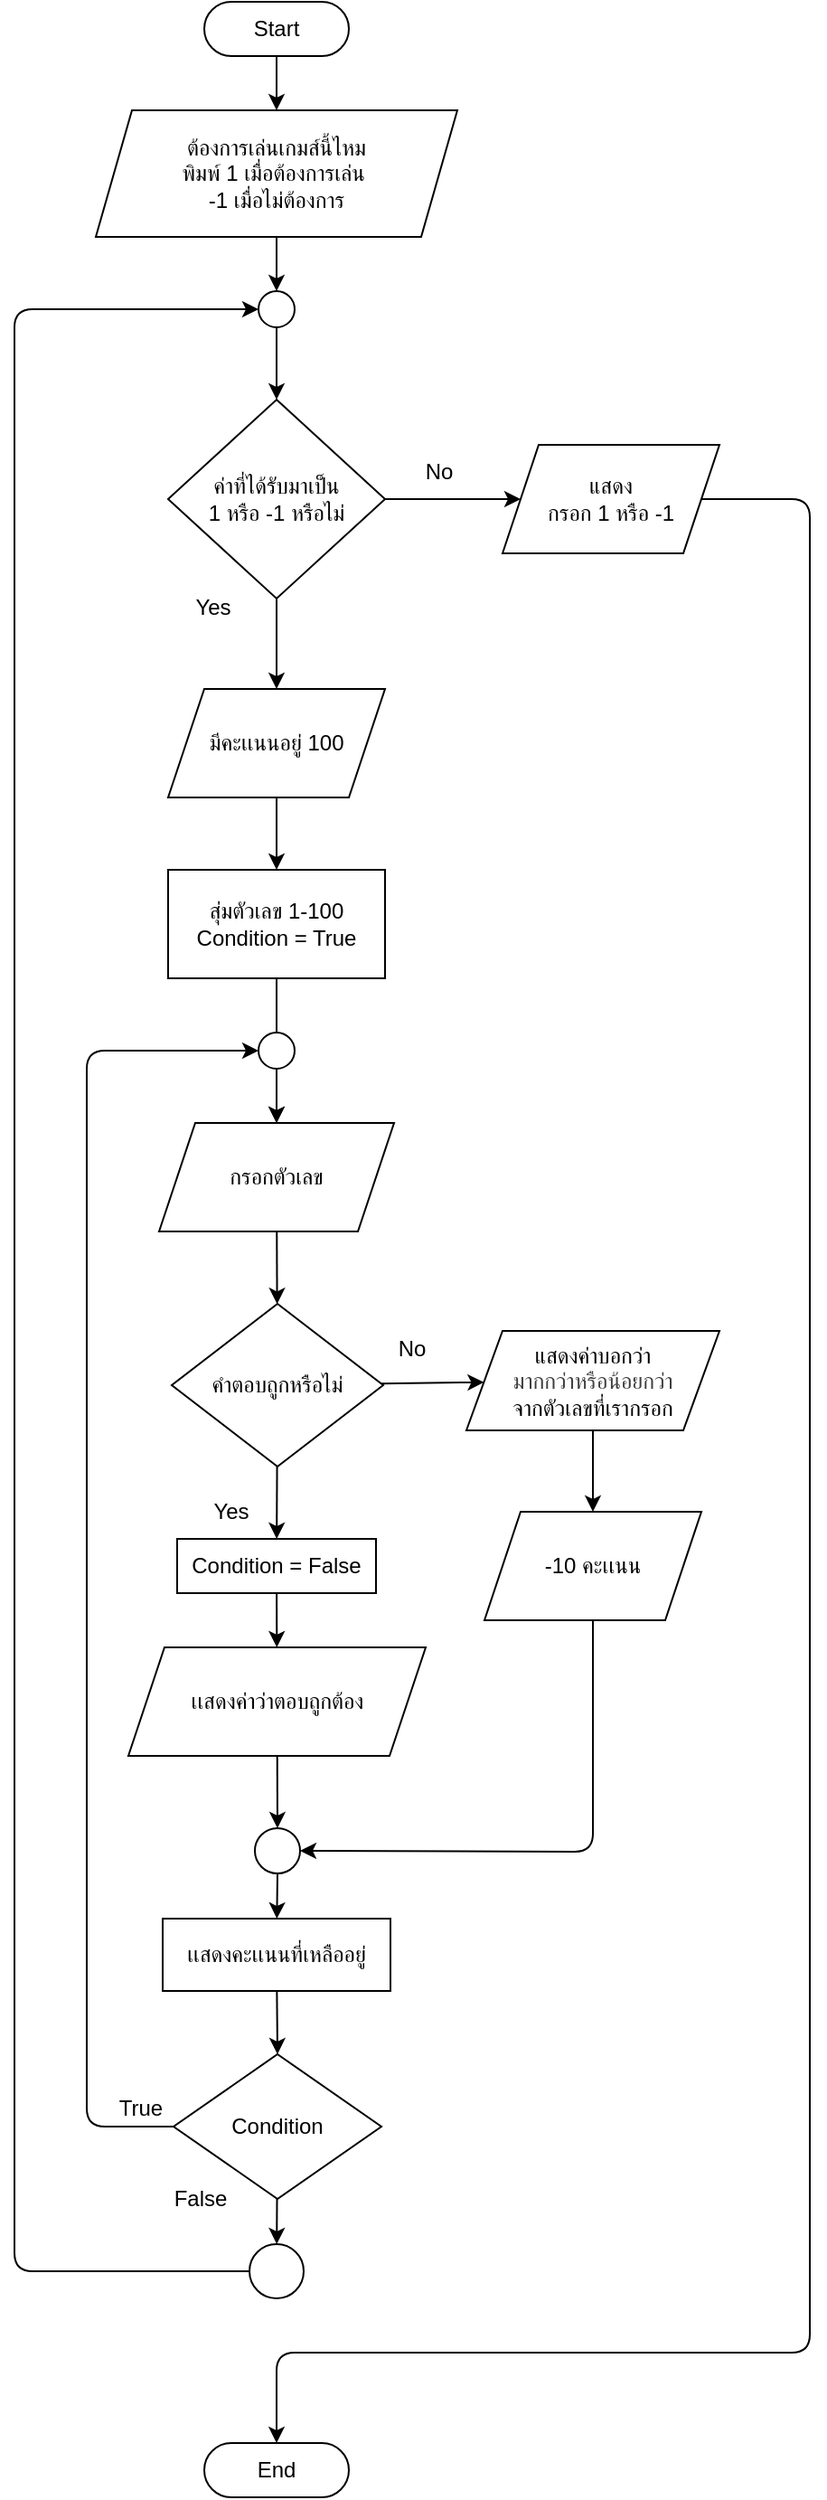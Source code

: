 <mxfile>
    <diagram id="SdoZF-Y5aBl26it-bRjy" name="Page-1">
        <mxGraphModel dx="473" dy="273" grid="1" gridSize="10" guides="1" tooltips="1" connect="1" arrows="1" fold="1" page="1" pageScale="1" pageWidth="850" pageHeight="1100" math="0" shadow="0">
            <root>
                <mxCell id="0"/>
                <mxCell id="1" parent="0"/>
                <mxCell id="9" value="" style="edgeStyle=none;html=1;" parent="1" source="2" target="4" edge="1">
                    <mxGeometry relative="1" as="geometry"/>
                </mxCell>
                <mxCell id="2" value="Start" style="html=1;dashed=0;whiteSpace=wrap;shape=mxgraph.dfd.start" parent="1" vertex="1">
                    <mxGeometry x="385" y="20" width="80" height="30" as="geometry"/>
                </mxCell>
                <mxCell id="3" value="End" style="html=1;dashed=0;whiteSpace=wrap;shape=mxgraph.dfd.start" parent="1" vertex="1">
                    <mxGeometry x="385" y="1370" width="80" height="30" as="geometry"/>
                </mxCell>
                <mxCell id="51" value="" style="edgeStyle=none;html=1;" edge="1" parent="1" source="4" target="49">
                    <mxGeometry relative="1" as="geometry"/>
                </mxCell>
                <mxCell id="4" value="ต้องการเล่นเกมส์นี้ไหม&lt;div&gt;พิมพ์ 1 เมื่อต้องการเล่น&amp;nbsp;&lt;/div&gt;&lt;div&gt;-1 เมื่อไม่ต้องการ&lt;/div&gt;" style="shape=parallelogram;perimeter=parallelogramPerimeter;whiteSpace=wrap;html=1;fixedSize=1;" parent="1" vertex="1">
                    <mxGeometry x="325" y="80" width="200" height="70" as="geometry"/>
                </mxCell>
                <mxCell id="7" value="" style="edgeStyle=none;html=1;" parent="1" source="5" target="6" edge="1">
                    <mxGeometry relative="1" as="geometry"/>
                </mxCell>
                <mxCell id="11" value="" style="edgeStyle=none;html=1;" parent="1" source="5" target="10" edge="1">
                    <mxGeometry relative="1" as="geometry"/>
                </mxCell>
                <mxCell id="5" value="ค่าที่ได้รับมาเป็น&lt;div&gt;1 หรือ -1 หรือไม่&lt;/div&gt;" style="rhombus;whiteSpace=wrap;html=1;" parent="1" vertex="1">
                    <mxGeometry x="365" y="240" width="120" height="110" as="geometry"/>
                </mxCell>
                <mxCell id="54" style="edgeStyle=none;html=1;entryX=0.5;entryY=0.5;entryDx=0;entryDy=-15;entryPerimeter=0;" edge="1" parent="1" source="6" target="3">
                    <mxGeometry relative="1" as="geometry">
                        <mxPoint x="435" y="1280" as="targetPoint"/>
                        <Array as="points">
                            <mxPoint x="720" y="295"/>
                            <mxPoint x="720" y="840"/>
                            <mxPoint x="720" y="1320"/>
                            <mxPoint x="580" y="1320"/>
                            <mxPoint x="425" y="1320"/>
                        </Array>
                    </mxGeometry>
                </mxCell>
                <mxCell id="6" value="แสดง&lt;div&gt;กรอก 1 หรือ -1&lt;/div&gt;" style="shape=parallelogram;perimeter=parallelogramPerimeter;whiteSpace=wrap;html=1;fixedSize=1;" parent="1" vertex="1">
                    <mxGeometry x="550" y="265" width="120" height="60" as="geometry"/>
                </mxCell>
                <mxCell id="18" value="" style="edgeStyle=none;html=1;" edge="1" parent="1" source="10" target="14">
                    <mxGeometry relative="1" as="geometry"/>
                </mxCell>
                <mxCell id="10" value="มีคะเเนนอยู่ 100" style="shape=parallelogram;perimeter=parallelogramPerimeter;whiteSpace=wrap;html=1;fixedSize=1;" parent="1" vertex="1">
                    <mxGeometry x="365" y="400" width="120" height="60" as="geometry"/>
                </mxCell>
                <mxCell id="12" value="No" style="text;html=1;align=center;verticalAlign=middle;whiteSpace=wrap;rounded=0;" parent="1" vertex="1">
                    <mxGeometry x="485" y="265" width="60" height="30" as="geometry"/>
                </mxCell>
                <mxCell id="13" value="Yes" style="text;html=1;align=center;verticalAlign=middle;whiteSpace=wrap;rounded=0;" parent="1" vertex="1">
                    <mxGeometry x="360" y="340" width="60" height="30" as="geometry"/>
                </mxCell>
                <mxCell id="25" value="" style="edgeStyle=none;html=1;" edge="1" parent="1" source="14" target="20">
                    <mxGeometry relative="1" as="geometry"/>
                </mxCell>
                <mxCell id="14" value="สุ่มตัวเลข 1-100&lt;div&gt;Condition = True&lt;/div&gt;" style="rounded=0;whiteSpace=wrap;html=1;" parent="1" vertex="1">
                    <mxGeometry x="365" y="500" width="120" height="60" as="geometry"/>
                </mxCell>
                <mxCell id="26" style="edgeStyle=none;html=1;entryX=0;entryY=0.5;entryDx=0;entryDy=0;" edge="1" parent="1" source="15" target="19">
                    <mxGeometry relative="1" as="geometry">
                        <Array as="points">
                            <mxPoint x="320" y="1195"/>
                            <mxPoint x="320" y="880"/>
                            <mxPoint x="320" y="720"/>
                            <mxPoint x="320" y="600"/>
                        </Array>
                    </mxGeometry>
                </mxCell>
                <mxCell id="68" value="" style="edgeStyle=none;html=1;" edge="1" parent="1" source="15" target="60">
                    <mxGeometry relative="1" as="geometry"/>
                </mxCell>
                <mxCell id="15" value="Condition" style="rhombus;whiteSpace=wrap;html=1;" vertex="1" parent="1">
                    <mxGeometry x="368" y="1155" width="115" height="80" as="geometry"/>
                </mxCell>
                <mxCell id="17" value="False" style="text;html=1;align=center;verticalAlign=middle;whiteSpace=wrap;rounded=0;rotation=0;" vertex="1" parent="1">
                    <mxGeometry x="353" y="1220" width="60" height="30" as="geometry"/>
                </mxCell>
                <mxCell id="24" value="" style="edgeStyle=none;html=1;" edge="1" parent="1" source="19" target="20">
                    <mxGeometry relative="1" as="geometry"/>
                </mxCell>
                <mxCell id="19" value="" style="ellipse;whiteSpace=wrap;html=1;aspect=fixed;" vertex="1" parent="1">
                    <mxGeometry x="415" y="590" width="20" height="20" as="geometry"/>
                </mxCell>
                <mxCell id="31" value="" style="edgeStyle=none;html=1;" edge="1" parent="1" source="20" target="29">
                    <mxGeometry relative="1" as="geometry"/>
                </mxCell>
                <mxCell id="20" value="กรอกตัวเลข" style="shape=parallelogram;perimeter=parallelogramPerimeter;whiteSpace=wrap;html=1;fixedSize=1;" vertex="1" parent="1">
                    <mxGeometry x="360" y="640" width="130" height="60" as="geometry"/>
                </mxCell>
                <mxCell id="38" value="" style="edgeStyle=none;html=1;" edge="1" parent="1" source="21" target="36">
                    <mxGeometry relative="1" as="geometry"/>
                </mxCell>
                <mxCell id="21" value="แสดงค่าบอกว่า&lt;div&gt;&lt;span style=&quot;color: rgb(63, 63, 63); background-color: transparent;&quot;&gt;มากกว่าหรือน้อยกว่า&lt;/span&gt;&lt;div&gt;&lt;div&gt;จากตัวเลขที่เรากรอก&lt;/div&gt;&lt;/div&gt;&lt;/div&gt;" style="shape=parallelogram;perimeter=parallelogramPerimeter;whiteSpace=wrap;html=1;fixedSize=1;" vertex="1" parent="1">
                    <mxGeometry x="530" y="755" width="140" height="55" as="geometry"/>
                </mxCell>
                <mxCell id="27" value="True" style="text;html=1;align=center;verticalAlign=middle;whiteSpace=wrap;rounded=0;" vertex="1" parent="1">
                    <mxGeometry x="320" y="1170" width="60" height="30" as="geometry"/>
                </mxCell>
                <mxCell id="62" value="" style="edgeStyle=none;html=1;" edge="1" parent="1" source="28" target="39">
                    <mxGeometry relative="1" as="geometry"/>
                </mxCell>
                <mxCell id="28" value="&lt;div&gt;เเสดงค่าว่าตอบถูกต้อง&lt;/div&gt;" style="shape=parallelogram;perimeter=parallelogramPerimeter;whiteSpace=wrap;html=1;fixedSize=1;" vertex="1" parent="1">
                    <mxGeometry x="343" y="930" width="164.5" height="60" as="geometry"/>
                </mxCell>
                <mxCell id="35" value="" style="edgeStyle=none;html=1;" edge="1" parent="1" source="29" target="34">
                    <mxGeometry relative="1" as="geometry"/>
                </mxCell>
                <mxCell id="37" value="" style="edgeStyle=none;html=1;" edge="1" parent="1" source="29" target="21">
                    <mxGeometry relative="1" as="geometry"/>
                </mxCell>
                <mxCell id="29" value="คำตอบถูกหรือไม่" style="rhombus;whiteSpace=wrap;html=1;" vertex="1" parent="1">
                    <mxGeometry x="367" y="740" width="117" height="90" as="geometry"/>
                </mxCell>
                <mxCell id="32" value="No" style="text;html=1;align=center;verticalAlign=middle;whiteSpace=wrap;rounded=0;" vertex="1" parent="1">
                    <mxGeometry x="470" y="750" width="60" height="30" as="geometry"/>
                </mxCell>
                <mxCell id="33" value="Yes" style="text;html=1;align=center;verticalAlign=middle;whiteSpace=wrap;rounded=0;" vertex="1" parent="1">
                    <mxGeometry x="370" y="840" width="60" height="30" as="geometry"/>
                </mxCell>
                <mxCell id="61" value="" style="edgeStyle=none;html=1;" edge="1" parent="1" source="34" target="28">
                    <mxGeometry relative="1" as="geometry"/>
                </mxCell>
                <mxCell id="34" value="Condition = False" style="rounded=0;whiteSpace=wrap;html=1;" vertex="1" parent="1">
                    <mxGeometry x="370" y="870" width="110" height="30" as="geometry"/>
                </mxCell>
                <mxCell id="42" style="edgeStyle=none;html=1;entryX=1;entryY=0.5;entryDx=0;entryDy=0;" edge="1" parent="1" source="36" target="39">
                    <mxGeometry relative="1" as="geometry">
                        <Array as="points">
                            <mxPoint x="600" y="1043"/>
                        </Array>
                    </mxGeometry>
                </mxCell>
                <mxCell id="36" value="-10 คะเเนน" style="shape=parallelogram;perimeter=parallelogramPerimeter;whiteSpace=wrap;html=1;fixedSize=1;" vertex="1" parent="1">
                    <mxGeometry x="540" y="855" width="120" height="60" as="geometry"/>
                </mxCell>
                <mxCell id="70" value="" style="edgeStyle=none;html=1;" edge="1" parent="1" source="39" target="65">
                    <mxGeometry relative="1" as="geometry"/>
                </mxCell>
                <mxCell id="39" value="" style="ellipse;whiteSpace=wrap;html=1;aspect=fixed;" vertex="1" parent="1">
                    <mxGeometry x="413" y="1030" width="25" height="25" as="geometry"/>
                </mxCell>
                <mxCell id="53" style="edgeStyle=none;html=1;entryX=0;entryY=0.5;entryDx=0;entryDy=0;exitX=0;exitY=0.5;exitDx=0;exitDy=0;" edge="1" parent="1" source="60" target="49">
                    <mxGeometry relative="1" as="geometry">
                        <mxPoint x="368" y="1285" as="sourcePoint"/>
                        <Array as="points">
                            <mxPoint x="280" y="1275"/>
                            <mxPoint x="280" y="690"/>
                            <mxPoint x="280" y="190"/>
                        </Array>
                    </mxGeometry>
                </mxCell>
                <mxCell id="52" value="" style="edgeStyle=none;html=1;" edge="1" parent="1" source="49" target="5">
                    <mxGeometry relative="1" as="geometry"/>
                </mxCell>
                <mxCell id="49" value="" style="ellipse;whiteSpace=wrap;html=1;aspect=fixed;" vertex="1" parent="1">
                    <mxGeometry x="415" y="180" width="20" height="20" as="geometry"/>
                </mxCell>
                <mxCell id="60" value="" style="ellipse;whiteSpace=wrap;html=1;aspect=fixed;" vertex="1" parent="1">
                    <mxGeometry x="410" y="1260" width="30" height="30" as="geometry"/>
                </mxCell>
                <mxCell id="72" style="edgeStyle=none;html=1;entryX=0.5;entryY=0;entryDx=0;entryDy=0;" edge="1" parent="1" source="65" target="15">
                    <mxGeometry relative="1" as="geometry"/>
                </mxCell>
                <mxCell id="65" value="เเสดงคะเเนนที่เหลืออยู่" style="rounded=0;whiteSpace=wrap;html=1;" vertex="1" parent="1">
                    <mxGeometry x="362" y="1080" width="126" height="40" as="geometry"/>
                </mxCell>
            </root>
        </mxGraphModel>
    </diagram>
</mxfile>
